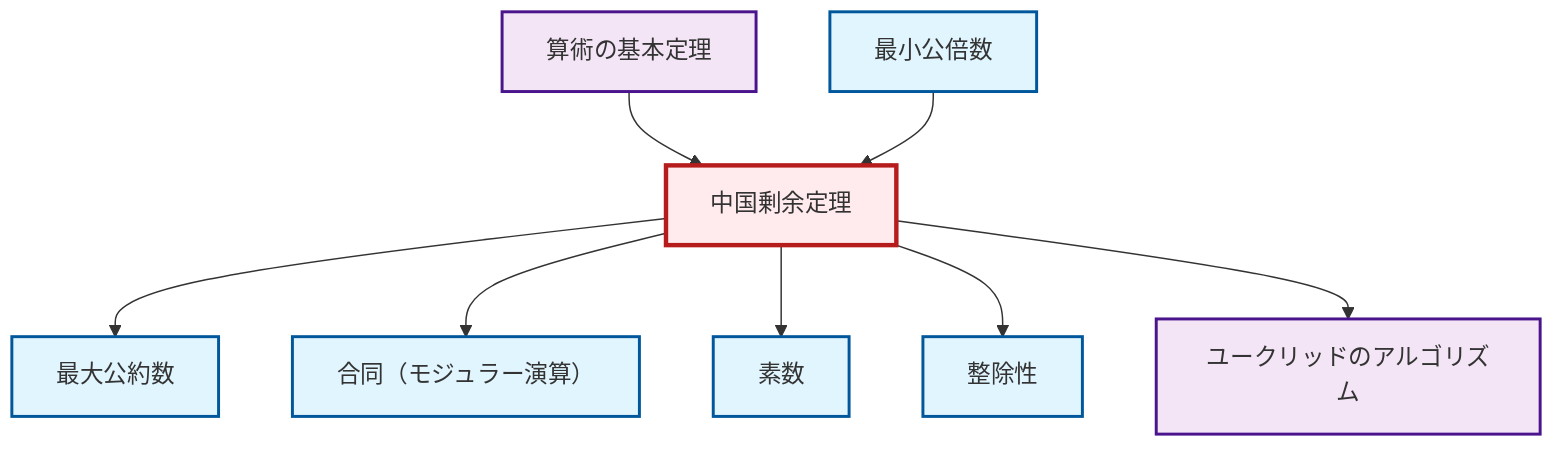 graph TD
    classDef definition fill:#e1f5fe,stroke:#01579b,stroke-width:2px
    classDef theorem fill:#f3e5f5,stroke:#4a148c,stroke-width:2px
    classDef axiom fill:#fff3e0,stroke:#e65100,stroke-width:2px
    classDef example fill:#e8f5e9,stroke:#1b5e20,stroke-width:2px
    classDef current fill:#ffebee,stroke:#b71c1c,stroke-width:3px
    def-lcm["最小公倍数"]:::definition
    def-congruence["合同（モジュラー演算）"]:::definition
    thm-euclidean-algorithm["ユークリッドのアルゴリズム"]:::theorem
    thm-fundamental-arithmetic["算術の基本定理"]:::theorem
    thm-chinese-remainder["中国剰余定理"]:::theorem
    def-prime["素数"]:::definition
    def-divisibility["整除性"]:::definition
    def-gcd["最大公約数"]:::definition
    thm-chinese-remainder --> def-gcd
    thm-chinese-remainder --> def-congruence
    thm-fundamental-arithmetic --> thm-chinese-remainder
    thm-chinese-remainder --> def-prime
    def-lcm --> thm-chinese-remainder
    thm-chinese-remainder --> def-divisibility
    thm-chinese-remainder --> thm-euclidean-algorithm
    class thm-chinese-remainder current
